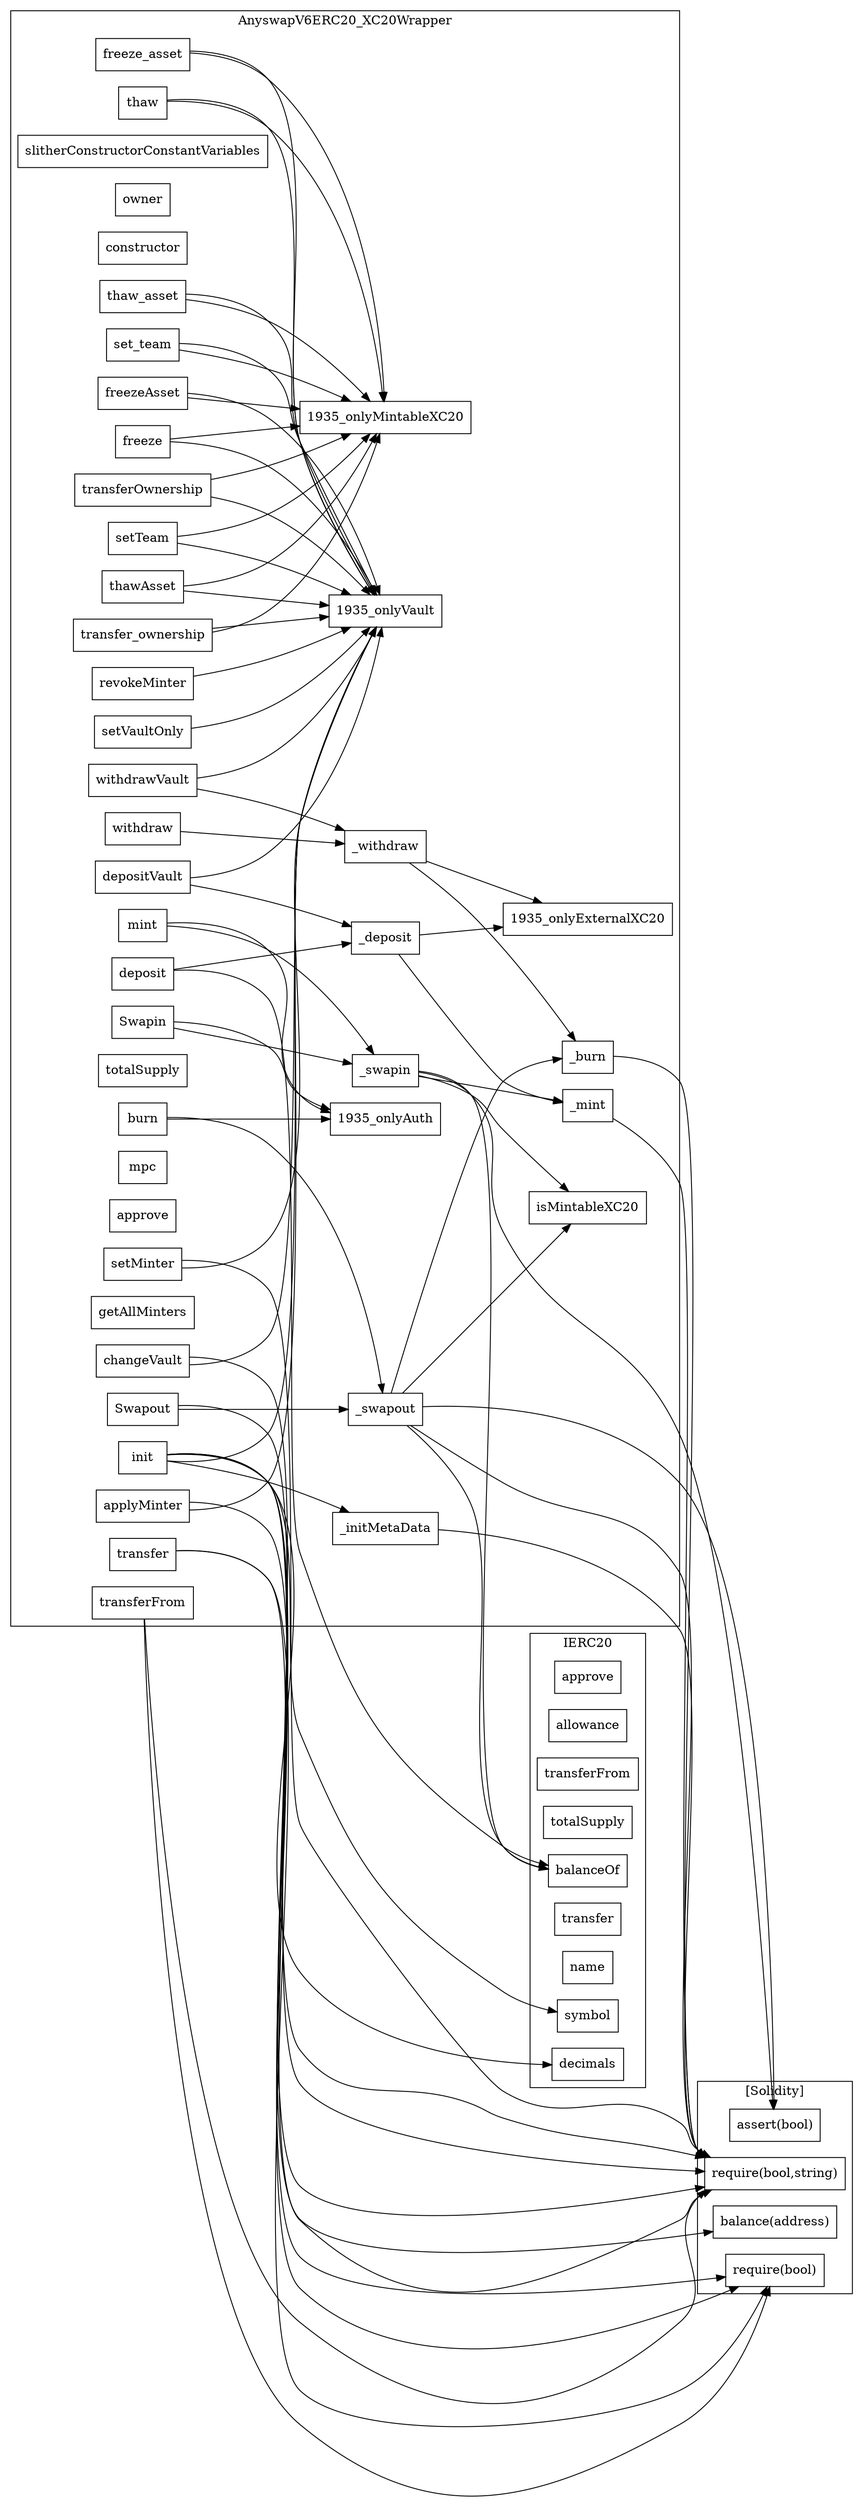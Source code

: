 strict digraph {
rankdir="LR"
node [shape=box]
subgraph cluster_84_IERC20 {
label = "IERC20"
"84_approve" [label="approve"]
"84_allowance" [label="allowance"]
"84_transferFrom" [label="transferFrom"]
"84_totalSupply" [label="totalSupply"]
"84_balanceOf" [label="balanceOf"]
"84_transfer" [label="transfer"]
"84_name" [label="name"]
"84_symbol" [label="symbol"]
"84_decimals" [label="decimals"]
}subgraph cluster_1935_AnyswapV6ERC20_XC20Wrapper {
label = "AnyswapV6ERC20_XC20Wrapper"
"1935_isMintableXC20" [label="isMintableXC20"]
"1935_freeze_asset" [label="freeze_asset"]
"1935_thaw" [label="thaw"]
"1935_slitherConstructorConstantVariables" [label="slitherConstructorConstantVariables"]
"1935__deposit" [label="_deposit"]
"1935__mint" [label="_mint"]
"1935_owner" [label="owner"]
"1935__withdraw" [label="_withdraw"]
"1935_constructor" [label="constructor"]
"1935_transfer" [label="transfer"]
"1935_freezeAsset" [label="freezeAsset"]
"1935_setMinter" [label="setMinter"]
"1935_deposit" [label="deposit"]
"1935_set_team" [label="set_team"]
"1935_thaw_asset" [label="thaw_asset"]
"1935_mint" [label="mint"]
"1935_withdraw" [label="withdraw"]
"1935__initMetaData" [label="_initMetaData"]
"1935_Swapout" [label="Swapout"]
"1935__swapout" [label="_swapout"]
"1935_setTeam" [label="setTeam"]
"1935_thawAsset" [label="thawAsset"]
"1935_transferFrom" [label="transferFrom"]
"1935_depositVault" [label="depositVault"]
"1935_revokeMinter" [label="revokeMinter"]
"1935_withdrawVault" [label="withdrawVault"]
"1935_setVaultOnly" [label="setVaultOnly"]
"1935_totalSupply" [label="totalSupply"]
"1935_Swapin" [label="Swapin"]
"1935_mpc" [label="mpc"]
"1935_approve" [label="approve"]
"1935_freeze" [label="freeze"]
"1935_getAllMinters" [label="getAllMinters"]
"1935_transferOwnership" [label="transferOwnership"]
"1935_transfer_ownership" [label="transfer_ownership"]
"1935_init" [label="init"]
"1935_applyMinter" [label="applyMinter"]
"1935_changeVault" [label="changeVault"]
"1935__burn" [label="_burn"]
"1935_burn" [label="burn"]
"1935__swapin" [label="_swapin"]
"1935_transferOwnership" -> "1935_onlyMintableXC20"
"1935_setTeam" -> "1935_onlyVault"
"1935__withdraw" -> "1935__burn"
"1935_thaw" -> "1935_onlyVault"
"1935_setTeam" -> "1935_onlyMintableXC20"
"1935_freezeAsset" -> "1935_onlyVault"
"1935_thawAsset" -> "1935_onlyVault"
"1935_init" -> "1935__initMetaData"
"1935_transferOwnership" -> "1935_onlyVault"
"1935_depositVault" -> "1935__deposit"
"1935_freeze" -> "1935_onlyMintableXC20"
"1935__swapin" -> "1935__mint"
"1935_thaw" -> "1935_onlyMintableXC20"
"1935_freeze_asset" -> "1935_onlyMintableXC20"
"1935_transfer_ownership" -> "1935_onlyMintableXC20"
"1935_withdrawVault" -> "1935__withdraw"
"1935_mint" -> "1935_onlyAuth"
"1935_thaw_asset" -> "1935_onlyMintableXC20"
"1935__swapin" -> "1935_isMintableXC20"
"1935_depositVault" -> "1935_onlyVault"
"1935_Swapin" -> "1935_onlyAuth"
"1935_setVaultOnly" -> "1935_onlyVault"
"1935_withdraw" -> "1935__withdraw"
"1935_transfer_ownership" -> "1935_onlyVault"
"1935_setMinter" -> "1935_onlyVault"
"1935_Swapin" -> "1935__swapin"
"1935_revokeMinter" -> "1935_onlyVault"
"1935_thawAsset" -> "1935_onlyMintableXC20"
"1935__deposit" -> "1935__mint"
"1935__swapout" -> "1935__burn"
"1935_freeze_asset" -> "1935_onlyVault"
"1935_set_team" -> "1935_onlyVault"
"1935_freezeAsset" -> "1935_onlyMintableXC20"
"1935_init" -> "1935_onlyVault"
"1935_thaw_asset" -> "1935_onlyVault"
"1935_set_team" -> "1935_onlyMintableXC20"
"1935__swapout" -> "1935_isMintableXC20"
"1935_freeze" -> "1935_onlyVault"
"1935_burn" -> "1935_onlyAuth"
"1935_deposit" -> "1935__deposit"
"1935_mint" -> "1935__swapin"
"1935_withdrawVault" -> "1935_onlyVault"
"1935__deposit" -> "1935_onlyExternalXC20"
"1935_burn" -> "1935__swapout"
"1935__withdraw" -> "1935_onlyExternalXC20"
"1935_applyMinter" -> "1935_onlyVault"
"1935_Swapout" -> "1935__swapout"
"1935_changeVault" -> "1935_onlyVault"
}subgraph cluster_solidity {
label = "[Solidity]"
"require(bool)" 
"assert(bool)" 
"require(bool,string)" 
"balance(address)" 
"1935_transfer" -> "require(bool,string)"
"1935_transferFrom" -> "require(bool,string)"
"1935__swapout" -> "require(bool,string)"
"1935_Swapout" -> "require(bool,string)"
"1935_transferFrom" -> "require(bool)"
"1935__swapin" -> "assert(bool)"
"1935_setMinter" -> "require(bool,string)"
"1935_transfer" -> "require(bool)"
"1935__swapout" -> "assert(bool)"
"1935_applyMinter" -> "require(bool)"
"1935__burn" -> "require(bool,string)"
"1935__mint" -> "require(bool,string)"
"1935_init" -> "require(bool)"
"1935_init" -> "balance(address)"
"1935_changeVault" -> "require(bool,string)"
"1935__initMetaData" -> "require(bool,string)"
"1935_init" -> "require(bool,string)"
}"1935_deposit" -> "84_balanceOf"
"1935_init" -> "84_symbol"
"1935__swapout" -> "84_balanceOf"
"1935__swapin" -> "84_balanceOf"
"1935_init" -> "84_decimals"
}